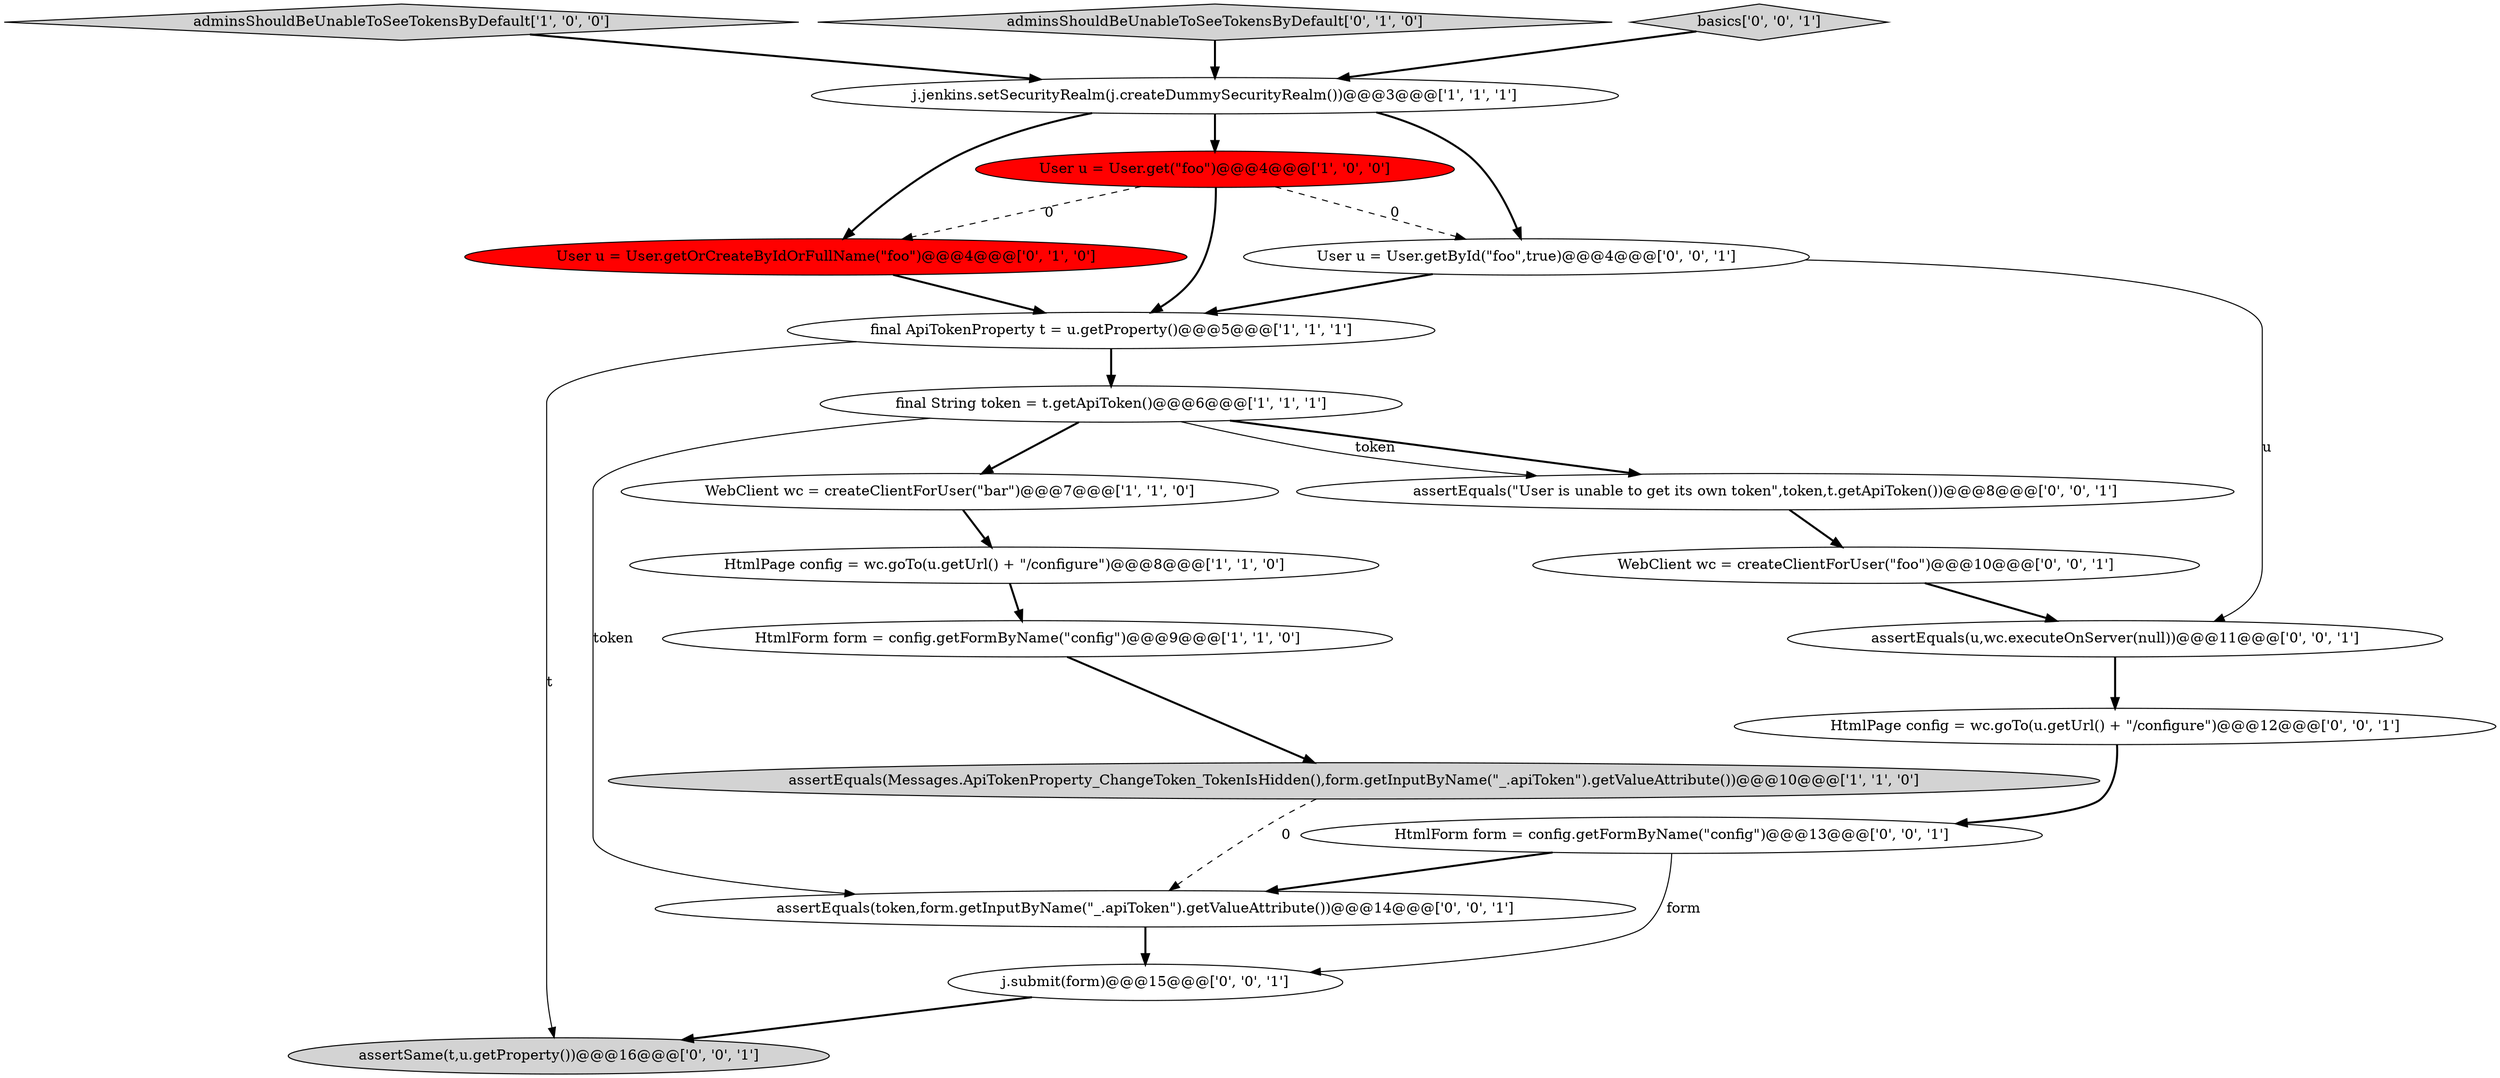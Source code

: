 digraph {
3 [style = filled, label = "adminsShouldBeUnableToSeeTokensByDefault['1', '0', '0']", fillcolor = lightgray, shape = diamond image = "AAA0AAABBB1BBB"];
9 [style = filled, label = "adminsShouldBeUnableToSeeTokensByDefault['0', '1', '0']", fillcolor = lightgray, shape = diamond image = "AAA0AAABBB2BBB"];
19 [style = filled, label = "basics['0', '0', '1']", fillcolor = lightgray, shape = diamond image = "AAA0AAABBB3BBB"];
16 [style = filled, label = "assertSame(t,u.getProperty())@@@16@@@['0', '0', '1']", fillcolor = lightgray, shape = ellipse image = "AAA0AAABBB3BBB"];
20 [style = filled, label = "j.submit(form)@@@15@@@['0', '0', '1']", fillcolor = white, shape = ellipse image = "AAA0AAABBB3BBB"];
6 [style = filled, label = "final ApiTokenProperty t = u.getProperty()@@@5@@@['1', '1', '1']", fillcolor = white, shape = ellipse image = "AAA0AAABBB1BBB"];
17 [style = filled, label = "HtmlForm form = config.getFormByName(\"config\")@@@13@@@['0', '0', '1']", fillcolor = white, shape = ellipse image = "AAA0AAABBB3BBB"];
11 [style = filled, label = "User u = User.getById(\"foo\",true)@@@4@@@['0', '0', '1']", fillcolor = white, shape = ellipse image = "AAA0AAABBB3BBB"];
10 [style = filled, label = "User u = User.getOrCreateByIdOrFullName(\"foo\")@@@4@@@['0', '1', '0']", fillcolor = red, shape = ellipse image = "AAA1AAABBB2BBB"];
12 [style = filled, label = "assertEquals(\"User is unable to get its own token\",token,t.getApiToken())@@@8@@@['0', '0', '1']", fillcolor = white, shape = ellipse image = "AAA0AAABBB3BBB"];
18 [style = filled, label = "WebClient wc = createClientForUser(\"foo\")@@@10@@@['0', '0', '1']", fillcolor = white, shape = ellipse image = "AAA0AAABBB3BBB"];
13 [style = filled, label = "HtmlPage config = wc.goTo(u.getUrl() + \"/configure\")@@@12@@@['0', '0', '1']", fillcolor = white, shape = ellipse image = "AAA0AAABBB3BBB"];
1 [style = filled, label = "final String token = t.getApiToken()@@@6@@@['1', '1', '1']", fillcolor = white, shape = ellipse image = "AAA0AAABBB1BBB"];
15 [style = filled, label = "assertEquals(u,wc.executeOnServer(null))@@@11@@@['0', '0', '1']", fillcolor = white, shape = ellipse image = "AAA0AAABBB3BBB"];
0 [style = filled, label = "User u = User.get(\"foo\")@@@4@@@['1', '0', '0']", fillcolor = red, shape = ellipse image = "AAA1AAABBB1BBB"];
5 [style = filled, label = "HtmlForm form = config.getFormByName(\"config\")@@@9@@@['1', '1', '0']", fillcolor = white, shape = ellipse image = "AAA0AAABBB1BBB"];
8 [style = filled, label = "WebClient wc = createClientForUser(\"bar\")@@@7@@@['1', '1', '0']", fillcolor = white, shape = ellipse image = "AAA0AAABBB1BBB"];
14 [style = filled, label = "assertEquals(token,form.getInputByName(\"_.apiToken\").getValueAttribute())@@@14@@@['0', '0', '1']", fillcolor = white, shape = ellipse image = "AAA0AAABBB3BBB"];
2 [style = filled, label = "assertEquals(Messages.ApiTokenProperty_ChangeToken_TokenIsHidden(),form.getInputByName(\"_.apiToken\").getValueAttribute())@@@10@@@['1', '1', '0']", fillcolor = lightgray, shape = ellipse image = "AAA0AAABBB1BBB"];
7 [style = filled, label = "j.jenkins.setSecurityRealm(j.createDummySecurityRealm())@@@3@@@['1', '1', '1']", fillcolor = white, shape = ellipse image = "AAA0AAABBB1BBB"];
4 [style = filled, label = "HtmlPage config = wc.goTo(u.getUrl() + \"/configure\")@@@8@@@['1', '1', '0']", fillcolor = white, shape = ellipse image = "AAA0AAABBB1BBB"];
15->13 [style = bold, label=""];
7->11 [style = bold, label=""];
1->8 [style = bold, label=""];
0->6 [style = bold, label=""];
7->10 [style = bold, label=""];
11->15 [style = solid, label="u"];
11->6 [style = bold, label=""];
18->15 [style = bold, label=""];
17->20 [style = solid, label="form"];
7->0 [style = bold, label=""];
0->11 [style = dashed, label="0"];
9->7 [style = bold, label=""];
10->6 [style = bold, label=""];
0->10 [style = dashed, label="0"];
6->16 [style = solid, label="t"];
6->1 [style = bold, label=""];
13->17 [style = bold, label=""];
5->2 [style = bold, label=""];
20->16 [style = bold, label=""];
2->14 [style = dashed, label="0"];
3->7 [style = bold, label=""];
17->14 [style = bold, label=""];
12->18 [style = bold, label=""];
1->12 [style = bold, label=""];
8->4 [style = bold, label=""];
1->14 [style = solid, label="token"];
1->12 [style = solid, label="token"];
4->5 [style = bold, label=""];
19->7 [style = bold, label=""];
14->20 [style = bold, label=""];
}
